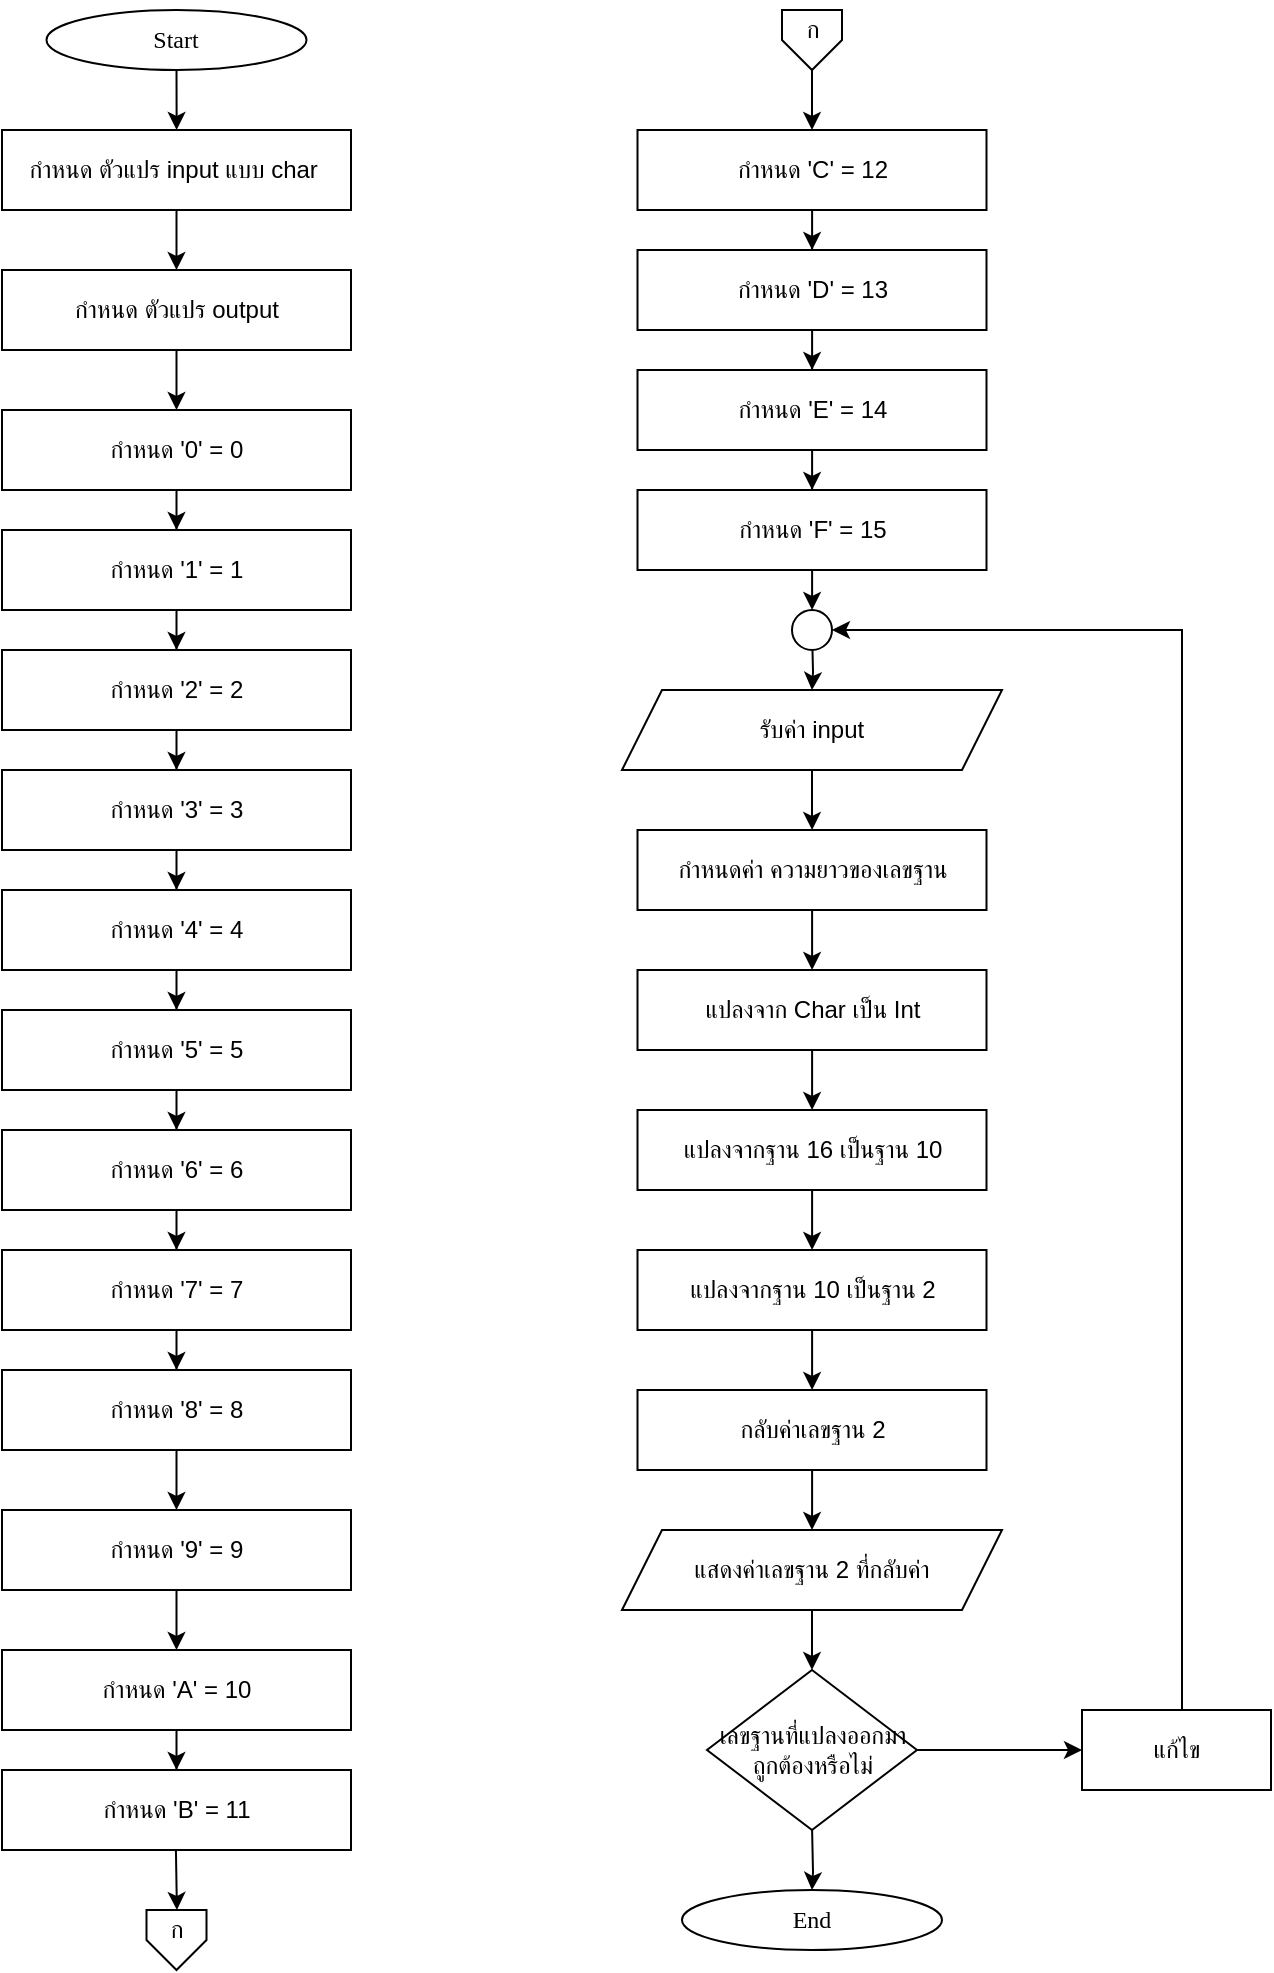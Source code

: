 <mxfile version="24.9.0">
  <diagram name="Page-1" id="d_ZGyzhkjn85GWD3inb4">
    <mxGraphModel dx="2153" dy="706" grid="1" gridSize="10" guides="1" tooltips="1" connect="1" arrows="1" fold="1" page="1" pageScale="1" pageWidth="850" pageHeight="1100" math="0" shadow="0">
      <root>
        <mxCell id="0" />
        <mxCell id="1" parent="0" />
        <mxCell id="dI2LRLTtc6tyq6Z5hBN9-1" value="" style="edgeStyle=orthogonalEdgeStyle;rounded=0;orthogonalLoop=1;jettySize=auto;html=1;" edge="1" parent="1" source="dI2LRLTtc6tyq6Z5hBN9-2">
          <mxGeometry relative="1" as="geometry">
            <mxPoint x="-682.7" y="100" as="targetPoint" />
          </mxGeometry>
        </mxCell>
        <mxCell id="dI2LRLTtc6tyq6Z5hBN9-2" value="&lt;font data-font-src=&quot;https://fonts.googleapis.com/css?family=Sarabun&quot; face=&quot;Sarabun&quot;&gt;Start&lt;/font&gt;" style="ellipse;whiteSpace=wrap;html=1;" vertex="1" parent="1">
          <mxGeometry x="-747.75" y="40" width="130" height="30" as="geometry" />
        </mxCell>
        <mxCell id="dI2LRLTtc6tyq6Z5hBN9-3" value="" style="edgeStyle=orthogonalEdgeStyle;rounded=0;orthogonalLoop=1;jettySize=auto;html=1;" edge="1" parent="1" source="dI2LRLTtc6tyq6Z5hBN9-4">
          <mxGeometry relative="1" as="geometry">
            <mxPoint x="-682.75" y="240" as="targetPoint" />
          </mxGeometry>
        </mxCell>
        <mxCell id="dI2LRLTtc6tyq6Z5hBN9-4" value="กำหนด ตัวแปร output" style="rounded=0;whiteSpace=wrap;html=1;" vertex="1" parent="1">
          <mxGeometry x="-770" y="170" width="174.5" height="40" as="geometry" />
        </mxCell>
        <mxCell id="dI2LRLTtc6tyq6Z5hBN9-28" value="" style="edgeStyle=orthogonalEdgeStyle;rounded=0;orthogonalLoop=1;jettySize=auto;html=1;" edge="1" parent="1" source="dI2LRLTtc6tyq6Z5hBN9-8" target="dI2LRLTtc6tyq6Z5hBN9-27">
          <mxGeometry relative="1" as="geometry" />
        </mxCell>
        <mxCell id="dI2LRLTtc6tyq6Z5hBN9-8" value="กำหนด &#39;0&#39; = 0" style="rounded=0;whiteSpace=wrap;html=1;" vertex="1" parent="1">
          <mxGeometry x="-770" y="240" width="174.5" height="40" as="geometry" />
        </mxCell>
        <mxCell id="dI2LRLTtc6tyq6Z5hBN9-30" value="" style="edgeStyle=orthogonalEdgeStyle;rounded=0;orthogonalLoop=1;jettySize=auto;html=1;" edge="1" parent="1" source="dI2LRLTtc6tyq6Z5hBN9-27" target="dI2LRLTtc6tyq6Z5hBN9-29">
          <mxGeometry relative="1" as="geometry" />
        </mxCell>
        <mxCell id="dI2LRLTtc6tyq6Z5hBN9-27" value="กำหนด &#39;1&#39; = 1" style="rounded=0;whiteSpace=wrap;html=1;" vertex="1" parent="1">
          <mxGeometry x="-770" y="300" width="174.5" height="40" as="geometry" />
        </mxCell>
        <mxCell id="dI2LRLTtc6tyq6Z5hBN9-33" value="" style="edgeStyle=orthogonalEdgeStyle;rounded=0;orthogonalLoop=1;jettySize=auto;html=1;" edge="1" parent="1" source="dI2LRLTtc6tyq6Z5hBN9-29" target="dI2LRLTtc6tyq6Z5hBN9-31">
          <mxGeometry relative="1" as="geometry" />
        </mxCell>
        <mxCell id="dI2LRLTtc6tyq6Z5hBN9-29" value="กำหนด &#39;2&#39; = 2" style="rounded=0;whiteSpace=wrap;html=1;" vertex="1" parent="1">
          <mxGeometry x="-770" y="360" width="174.5" height="40" as="geometry" />
        </mxCell>
        <mxCell id="dI2LRLTtc6tyq6Z5hBN9-35" value="" style="edgeStyle=orthogonalEdgeStyle;rounded=0;orthogonalLoop=1;jettySize=auto;html=1;" edge="1" parent="1" source="dI2LRLTtc6tyq6Z5hBN9-31" target="dI2LRLTtc6tyq6Z5hBN9-34">
          <mxGeometry relative="1" as="geometry" />
        </mxCell>
        <mxCell id="dI2LRLTtc6tyq6Z5hBN9-31" value="กำหนด &#39;3&#39; = 3" style="rounded=0;whiteSpace=wrap;html=1;" vertex="1" parent="1">
          <mxGeometry x="-770" y="420" width="174.5" height="40" as="geometry" />
        </mxCell>
        <mxCell id="dI2LRLTtc6tyq6Z5hBN9-37" value="" style="edgeStyle=orthogonalEdgeStyle;rounded=0;orthogonalLoop=1;jettySize=auto;html=1;" edge="1" parent="1" source="dI2LRLTtc6tyq6Z5hBN9-34" target="dI2LRLTtc6tyq6Z5hBN9-36">
          <mxGeometry relative="1" as="geometry" />
        </mxCell>
        <mxCell id="dI2LRLTtc6tyq6Z5hBN9-34" value="กำหนด &#39;4&#39; = 4" style="rounded=0;whiteSpace=wrap;html=1;" vertex="1" parent="1">
          <mxGeometry x="-770" y="480" width="174.5" height="40" as="geometry" />
        </mxCell>
        <mxCell id="dI2LRLTtc6tyq6Z5hBN9-39" value="" style="edgeStyle=orthogonalEdgeStyle;rounded=0;orthogonalLoop=1;jettySize=auto;html=1;" edge="1" parent="1" source="dI2LRLTtc6tyq6Z5hBN9-36" target="dI2LRLTtc6tyq6Z5hBN9-38">
          <mxGeometry relative="1" as="geometry" />
        </mxCell>
        <mxCell id="dI2LRLTtc6tyq6Z5hBN9-36" value="กำหนด &#39;5&#39; = 5" style="rounded=0;whiteSpace=wrap;html=1;" vertex="1" parent="1">
          <mxGeometry x="-770" y="540" width="174.5" height="40" as="geometry" />
        </mxCell>
        <mxCell id="dI2LRLTtc6tyq6Z5hBN9-41" value="" style="edgeStyle=orthogonalEdgeStyle;rounded=0;orthogonalLoop=1;jettySize=auto;html=1;" edge="1" parent="1" source="dI2LRLTtc6tyq6Z5hBN9-38" target="dI2LRLTtc6tyq6Z5hBN9-40">
          <mxGeometry relative="1" as="geometry" />
        </mxCell>
        <mxCell id="dI2LRLTtc6tyq6Z5hBN9-38" value="กำหนด &#39;6&#39; = 6" style="rounded=0;whiteSpace=wrap;html=1;" vertex="1" parent="1">
          <mxGeometry x="-770" y="600" width="174.5" height="40" as="geometry" />
        </mxCell>
        <mxCell id="dI2LRLTtc6tyq6Z5hBN9-43" value="" style="edgeStyle=orthogonalEdgeStyle;rounded=0;orthogonalLoop=1;jettySize=auto;html=1;" edge="1" parent="1" source="dI2LRLTtc6tyq6Z5hBN9-40" target="dI2LRLTtc6tyq6Z5hBN9-42">
          <mxGeometry relative="1" as="geometry" />
        </mxCell>
        <mxCell id="dI2LRLTtc6tyq6Z5hBN9-40" value="กำหนด &#39;7&#39; = 7" style="rounded=0;whiteSpace=wrap;html=1;" vertex="1" parent="1">
          <mxGeometry x="-770" y="660" width="174.5" height="40" as="geometry" />
        </mxCell>
        <mxCell id="dI2LRLTtc6tyq6Z5hBN9-45" value="" style="edgeStyle=orthogonalEdgeStyle;rounded=0;orthogonalLoop=1;jettySize=auto;html=1;" edge="1" parent="1" source="dI2LRLTtc6tyq6Z5hBN9-42" target="dI2LRLTtc6tyq6Z5hBN9-44">
          <mxGeometry relative="1" as="geometry" />
        </mxCell>
        <mxCell id="dI2LRLTtc6tyq6Z5hBN9-42" value="กำหนด &#39;8&#39; = 8" style="rounded=0;whiteSpace=wrap;html=1;" vertex="1" parent="1">
          <mxGeometry x="-770" y="720" width="174.5" height="40" as="geometry" />
        </mxCell>
        <mxCell id="dI2LRLTtc6tyq6Z5hBN9-72" style="edgeStyle=orthogonalEdgeStyle;rounded=0;orthogonalLoop=1;jettySize=auto;html=1;" edge="1" parent="1" source="dI2LRLTtc6tyq6Z5hBN9-44" target="dI2LRLTtc6tyq6Z5hBN9-47">
          <mxGeometry relative="1" as="geometry" />
        </mxCell>
        <mxCell id="dI2LRLTtc6tyq6Z5hBN9-44" value="กำหนด &#39;9&#39; = 9" style="rounded=0;whiteSpace=wrap;html=1;" vertex="1" parent="1">
          <mxGeometry x="-770" y="790" width="174.5" height="40" as="geometry" />
        </mxCell>
        <mxCell id="dI2LRLTtc6tyq6Z5hBN9-50" value="" style="edgeStyle=orthogonalEdgeStyle;rounded=0;orthogonalLoop=1;jettySize=auto;html=1;" edge="1" parent="1" source="dI2LRLTtc6tyq6Z5hBN9-47" target="dI2LRLTtc6tyq6Z5hBN9-49">
          <mxGeometry relative="1" as="geometry" />
        </mxCell>
        <mxCell id="dI2LRLTtc6tyq6Z5hBN9-47" value="กำหนด &#39;A&#39; = 10" style="rounded=0;whiteSpace=wrap;html=1;" vertex="1" parent="1">
          <mxGeometry x="-770" y="860" width="174.5" height="40" as="geometry" />
        </mxCell>
        <mxCell id="dI2LRLTtc6tyq6Z5hBN9-49" value="กำหนด &#39;B&#39; = 11" style="rounded=0;whiteSpace=wrap;html=1;" vertex="1" parent="1">
          <mxGeometry x="-770" y="920" width="174.5" height="40" as="geometry" />
        </mxCell>
        <mxCell id="dI2LRLTtc6tyq6Z5hBN9-54" value="" style="edgeStyle=orthogonalEdgeStyle;rounded=0;orthogonalLoop=1;jettySize=auto;html=1;" edge="1" parent="1" source="dI2LRLTtc6tyq6Z5hBN9-51" target="dI2LRLTtc6tyq6Z5hBN9-53">
          <mxGeometry relative="1" as="geometry" />
        </mxCell>
        <mxCell id="dI2LRLTtc6tyq6Z5hBN9-51" value="กำหนด &#39;C&#39; = 12" style="rounded=0;whiteSpace=wrap;html=1;" vertex="1" parent="1">
          <mxGeometry x="-452.25" y="100" width="174.5" height="40" as="geometry" />
        </mxCell>
        <mxCell id="dI2LRLTtc6tyq6Z5hBN9-56" value="" style="edgeStyle=orthogonalEdgeStyle;rounded=0;orthogonalLoop=1;jettySize=auto;html=1;" edge="1" parent="1" source="dI2LRLTtc6tyq6Z5hBN9-53" target="dI2LRLTtc6tyq6Z5hBN9-55">
          <mxGeometry relative="1" as="geometry" />
        </mxCell>
        <mxCell id="dI2LRLTtc6tyq6Z5hBN9-53" value="กำหนด &#39;D&#39; = 13" style="rounded=0;whiteSpace=wrap;html=1;" vertex="1" parent="1">
          <mxGeometry x="-452.25" y="160" width="174.5" height="40" as="geometry" />
        </mxCell>
        <mxCell id="dI2LRLTtc6tyq6Z5hBN9-59" value="" style="edgeStyle=orthogonalEdgeStyle;rounded=0;orthogonalLoop=1;jettySize=auto;html=1;" edge="1" parent="1" source="dI2LRLTtc6tyq6Z5hBN9-55" target="dI2LRLTtc6tyq6Z5hBN9-57">
          <mxGeometry relative="1" as="geometry" />
        </mxCell>
        <mxCell id="dI2LRLTtc6tyq6Z5hBN9-55" value="กำหนด &#39;E&#39; = 14" style="rounded=0;whiteSpace=wrap;html=1;" vertex="1" parent="1">
          <mxGeometry x="-452.25" y="220" width="174.5" height="40" as="geometry" />
        </mxCell>
        <mxCell id="dI2LRLTtc6tyq6Z5hBN9-62" value="" style="edgeStyle=orthogonalEdgeStyle;rounded=0;orthogonalLoop=1;jettySize=auto;html=1;" edge="1" parent="1" target="dI2LRLTtc6tyq6Z5hBN9-61">
          <mxGeometry relative="1" as="geometry">
            <mxPoint x="-365" y="350" as="sourcePoint" />
          </mxGeometry>
        </mxCell>
        <mxCell id="dI2LRLTtc6tyq6Z5hBN9-104" style="edgeStyle=orthogonalEdgeStyle;rounded=0;orthogonalLoop=1;jettySize=auto;html=1;entryX=0.5;entryY=0;entryDx=0;entryDy=0;" edge="1" parent="1" source="dI2LRLTtc6tyq6Z5hBN9-57" target="dI2LRLTtc6tyq6Z5hBN9-103">
          <mxGeometry relative="1" as="geometry" />
        </mxCell>
        <mxCell id="dI2LRLTtc6tyq6Z5hBN9-57" value="กำหนด &#39;F&#39; = 15" style="rounded=0;whiteSpace=wrap;html=1;" vertex="1" parent="1">
          <mxGeometry x="-452.25" y="280" width="174.5" height="40" as="geometry" />
        </mxCell>
        <mxCell id="dI2LRLTtc6tyq6Z5hBN9-64" value="" style="edgeStyle=orthogonalEdgeStyle;rounded=0;orthogonalLoop=1;jettySize=auto;html=1;" edge="1" parent="1" source="dI2LRLTtc6tyq6Z5hBN9-61">
          <mxGeometry relative="1" as="geometry">
            <mxPoint x="-364.952" y="450" as="targetPoint" />
          </mxGeometry>
        </mxCell>
        <mxCell id="dI2LRLTtc6tyq6Z5hBN9-61" value="รับค่า input" style="shape=parallelogram;perimeter=parallelogramPerimeter;whiteSpace=wrap;html=1;fixedSize=1;" vertex="1" parent="1">
          <mxGeometry x="-460" y="380" width="190" height="40" as="geometry" />
        </mxCell>
        <mxCell id="dI2LRLTtc6tyq6Z5hBN9-68" value="" style="edgeStyle=orthogonalEdgeStyle;rounded=0;orthogonalLoop=1;jettySize=auto;html=1;" edge="1" parent="1" target="dI2LRLTtc6tyq6Z5hBN9-67">
          <mxGeometry relative="1" as="geometry">
            <mxPoint x="-364.952" y="950" as="sourcePoint" />
          </mxGeometry>
        </mxCell>
        <mxCell id="dI2LRLTtc6tyq6Z5hBN9-67" value="&lt;font face=&quot;Sarabun&quot;&gt;End&lt;/font&gt;" style="ellipse;whiteSpace=wrap;html=1;" vertex="1" parent="1">
          <mxGeometry x="-430.0" y="980" width="130" height="30" as="geometry" />
        </mxCell>
        <mxCell id="dI2LRLTtc6tyq6Z5hBN9-71" style="edgeStyle=orthogonalEdgeStyle;rounded=0;orthogonalLoop=1;jettySize=auto;html=1;entryX=0.5;entryY=0;entryDx=0;entryDy=0;" edge="1" parent="1" source="dI2LRLTtc6tyq6Z5hBN9-69" target="dI2LRLTtc6tyq6Z5hBN9-4">
          <mxGeometry relative="1" as="geometry" />
        </mxCell>
        <mxCell id="dI2LRLTtc6tyq6Z5hBN9-69" value="กำหนด ตัวแปร input แบบ char&amp;nbsp;" style="rounded=0;whiteSpace=wrap;html=1;" vertex="1" parent="1">
          <mxGeometry x="-770" y="100" width="174.5" height="40" as="geometry" />
        </mxCell>
        <mxCell id="dI2LRLTtc6tyq6Z5hBN9-76" value="" style="endArrow=classic;html=1;rounded=0;" edge="1" parent="1">
          <mxGeometry width="50" height="50" relative="1" as="geometry">
            <mxPoint x="-683.04" y="960" as="sourcePoint" />
            <mxPoint x="-682.54" y="990" as="targetPoint" />
          </mxGeometry>
        </mxCell>
        <mxCell id="dI2LRLTtc6tyq6Z5hBN9-77" value="" style="verticalLabelPosition=bottom;verticalAlign=top;html=1;shape=offPageConnector;rounded=0;size=0.5;" vertex="1" parent="1">
          <mxGeometry x="-697.75" y="990" width="30" height="30" as="geometry" />
        </mxCell>
        <mxCell id="dI2LRLTtc6tyq6Z5hBN9-79" value="ก" style="text;html=1;align=center;verticalAlign=middle;resizable=0;points=[];autosize=1;strokeColor=none;fillColor=none;fontFamily=Sarabun;fontSource=https%3A%2F%2Ffonts.googleapis.com%2Fcss%3Ffamily%3DSarabun;" vertex="1" parent="1">
          <mxGeometry x="-697.75" y="985" width="30" height="30" as="geometry" />
        </mxCell>
        <mxCell id="dI2LRLTtc6tyq6Z5hBN9-84" style="edgeStyle=orthogonalEdgeStyle;rounded=0;orthogonalLoop=1;jettySize=auto;html=1;entryX=0.5;entryY=0;entryDx=0;entryDy=0;" edge="1" parent="1" source="dI2LRLTtc6tyq6Z5hBN9-82" target="dI2LRLTtc6tyq6Z5hBN9-51">
          <mxGeometry relative="1" as="geometry" />
        </mxCell>
        <mxCell id="dI2LRLTtc6tyq6Z5hBN9-82" value="" style="verticalLabelPosition=bottom;verticalAlign=top;html=1;shape=offPageConnector;rounded=0;size=0.5;" vertex="1" parent="1">
          <mxGeometry x="-380" y="40" width="30" height="30" as="geometry" />
        </mxCell>
        <mxCell id="dI2LRLTtc6tyq6Z5hBN9-83" value="ก" style="text;html=1;align=center;verticalAlign=middle;resizable=0;points=[];autosize=1;strokeColor=none;fillColor=none;fontFamily=Sarabun;fontSource=https%3A%2F%2Ffonts.googleapis.com%2Fcss%3Ffamily%3DSarabun;" vertex="1" parent="1">
          <mxGeometry x="-380" y="35" width="30" height="30" as="geometry" />
        </mxCell>
        <mxCell id="dI2LRLTtc6tyq6Z5hBN9-88" value="" style="edgeStyle=orthogonalEdgeStyle;rounded=0;orthogonalLoop=1;jettySize=auto;html=1;" edge="1" parent="1" source="dI2LRLTtc6tyq6Z5hBN9-86" target="dI2LRLTtc6tyq6Z5hBN9-87">
          <mxGeometry relative="1" as="geometry" />
        </mxCell>
        <mxCell id="dI2LRLTtc6tyq6Z5hBN9-86" value="กำหนดค่า ความยาวของเลขฐาน" style="rounded=0;whiteSpace=wrap;html=1;" vertex="1" parent="1">
          <mxGeometry x="-452.25" y="450" width="174.5" height="40" as="geometry" />
        </mxCell>
        <mxCell id="dI2LRLTtc6tyq6Z5hBN9-90" value="" style="edgeStyle=orthogonalEdgeStyle;rounded=0;orthogonalLoop=1;jettySize=auto;html=1;" edge="1" parent="1" source="dI2LRLTtc6tyq6Z5hBN9-87" target="dI2LRLTtc6tyq6Z5hBN9-89">
          <mxGeometry relative="1" as="geometry" />
        </mxCell>
        <mxCell id="dI2LRLTtc6tyq6Z5hBN9-87" value="แปลงจาก Char เป็น Int" style="rounded=0;whiteSpace=wrap;html=1;" vertex="1" parent="1">
          <mxGeometry x="-452.25" y="520" width="174.5" height="40" as="geometry" />
        </mxCell>
        <mxCell id="dI2LRLTtc6tyq6Z5hBN9-92" value="" style="edgeStyle=orthogonalEdgeStyle;rounded=0;orthogonalLoop=1;jettySize=auto;html=1;" edge="1" parent="1" source="dI2LRLTtc6tyq6Z5hBN9-89" target="dI2LRLTtc6tyq6Z5hBN9-91">
          <mxGeometry relative="1" as="geometry" />
        </mxCell>
        <mxCell id="dI2LRLTtc6tyq6Z5hBN9-89" value="แปลงจากฐาน 16 เป็นฐาน 10" style="rounded=0;whiteSpace=wrap;html=1;" vertex="1" parent="1">
          <mxGeometry x="-452.25" y="590" width="174.5" height="40" as="geometry" />
        </mxCell>
        <mxCell id="dI2LRLTtc6tyq6Z5hBN9-94" value="" style="edgeStyle=orthogonalEdgeStyle;rounded=0;orthogonalLoop=1;jettySize=auto;html=1;" edge="1" parent="1" source="dI2LRLTtc6tyq6Z5hBN9-91" target="dI2LRLTtc6tyq6Z5hBN9-93">
          <mxGeometry relative="1" as="geometry" />
        </mxCell>
        <mxCell id="dI2LRLTtc6tyq6Z5hBN9-91" value="แปลงจากฐาน 10 เป็นฐาน 2" style="rounded=0;whiteSpace=wrap;html=1;" vertex="1" parent="1">
          <mxGeometry x="-452.25" y="660" width="174.5" height="40" as="geometry" />
        </mxCell>
        <mxCell id="dI2LRLTtc6tyq6Z5hBN9-96" value="" style="edgeStyle=orthogonalEdgeStyle;rounded=0;orthogonalLoop=1;jettySize=auto;html=1;" edge="1" parent="1" source="dI2LRLTtc6tyq6Z5hBN9-93" target="dI2LRLTtc6tyq6Z5hBN9-95">
          <mxGeometry relative="1" as="geometry" />
        </mxCell>
        <mxCell id="dI2LRLTtc6tyq6Z5hBN9-93" value="กลับค่าเลขฐาน 2" style="rounded=0;whiteSpace=wrap;html=1;" vertex="1" parent="1">
          <mxGeometry x="-452.25" y="730" width="174.5" height="40" as="geometry" />
        </mxCell>
        <mxCell id="dI2LRLTtc6tyq6Z5hBN9-98" value="" style="edgeStyle=orthogonalEdgeStyle;rounded=0;orthogonalLoop=1;jettySize=auto;html=1;" edge="1" parent="1" source="dI2LRLTtc6tyq6Z5hBN9-95" target="dI2LRLTtc6tyq6Z5hBN9-97">
          <mxGeometry relative="1" as="geometry" />
        </mxCell>
        <mxCell id="dI2LRLTtc6tyq6Z5hBN9-95" value="แสดงค่าเลขฐาน 2 ที่กลับค่า" style="shape=parallelogram;perimeter=parallelogramPerimeter;whiteSpace=wrap;html=1;fixedSize=1;" vertex="1" parent="1">
          <mxGeometry x="-460" y="800" width="190" height="40" as="geometry" />
        </mxCell>
        <mxCell id="dI2LRLTtc6tyq6Z5hBN9-101" value="" style="edgeStyle=orthogonalEdgeStyle;rounded=0;orthogonalLoop=1;jettySize=auto;html=1;" edge="1" parent="1" source="dI2LRLTtc6tyq6Z5hBN9-97" target="dI2LRLTtc6tyq6Z5hBN9-100">
          <mxGeometry relative="1" as="geometry" />
        </mxCell>
        <mxCell id="dI2LRLTtc6tyq6Z5hBN9-97" value="เลขฐานที่แปลงออกมาถูกต้องหรือไม่" style="rhombus;whiteSpace=wrap;html=1;" vertex="1" parent="1">
          <mxGeometry x="-417.5" y="870" width="105" height="80" as="geometry" />
        </mxCell>
        <mxCell id="dI2LRLTtc6tyq6Z5hBN9-102" style="edgeStyle=orthogonalEdgeStyle;rounded=0;orthogonalLoop=1;jettySize=auto;html=1;entryX=1;entryY=0.5;entryDx=0;entryDy=0;" edge="1" parent="1" source="dI2LRLTtc6tyq6Z5hBN9-100" target="dI2LRLTtc6tyq6Z5hBN9-103">
          <mxGeometry relative="1" as="geometry">
            <mxPoint x="-200.0" y="430.0" as="targetPoint" />
            <Array as="points">
              <mxPoint x="-180" y="350" />
            </Array>
          </mxGeometry>
        </mxCell>
        <mxCell id="dI2LRLTtc6tyq6Z5hBN9-100" value="แก้ไข" style="rounded=0;whiteSpace=wrap;html=1;" vertex="1" parent="1">
          <mxGeometry x="-230" y="890" width="94.5" height="40" as="geometry" />
        </mxCell>
        <mxCell id="dI2LRLTtc6tyq6Z5hBN9-103" value="" style="ellipse;whiteSpace=wrap;html=1;aspect=fixed;" vertex="1" parent="1">
          <mxGeometry x="-375" y="340" width="20" height="20" as="geometry" />
        </mxCell>
      </root>
    </mxGraphModel>
  </diagram>
</mxfile>
